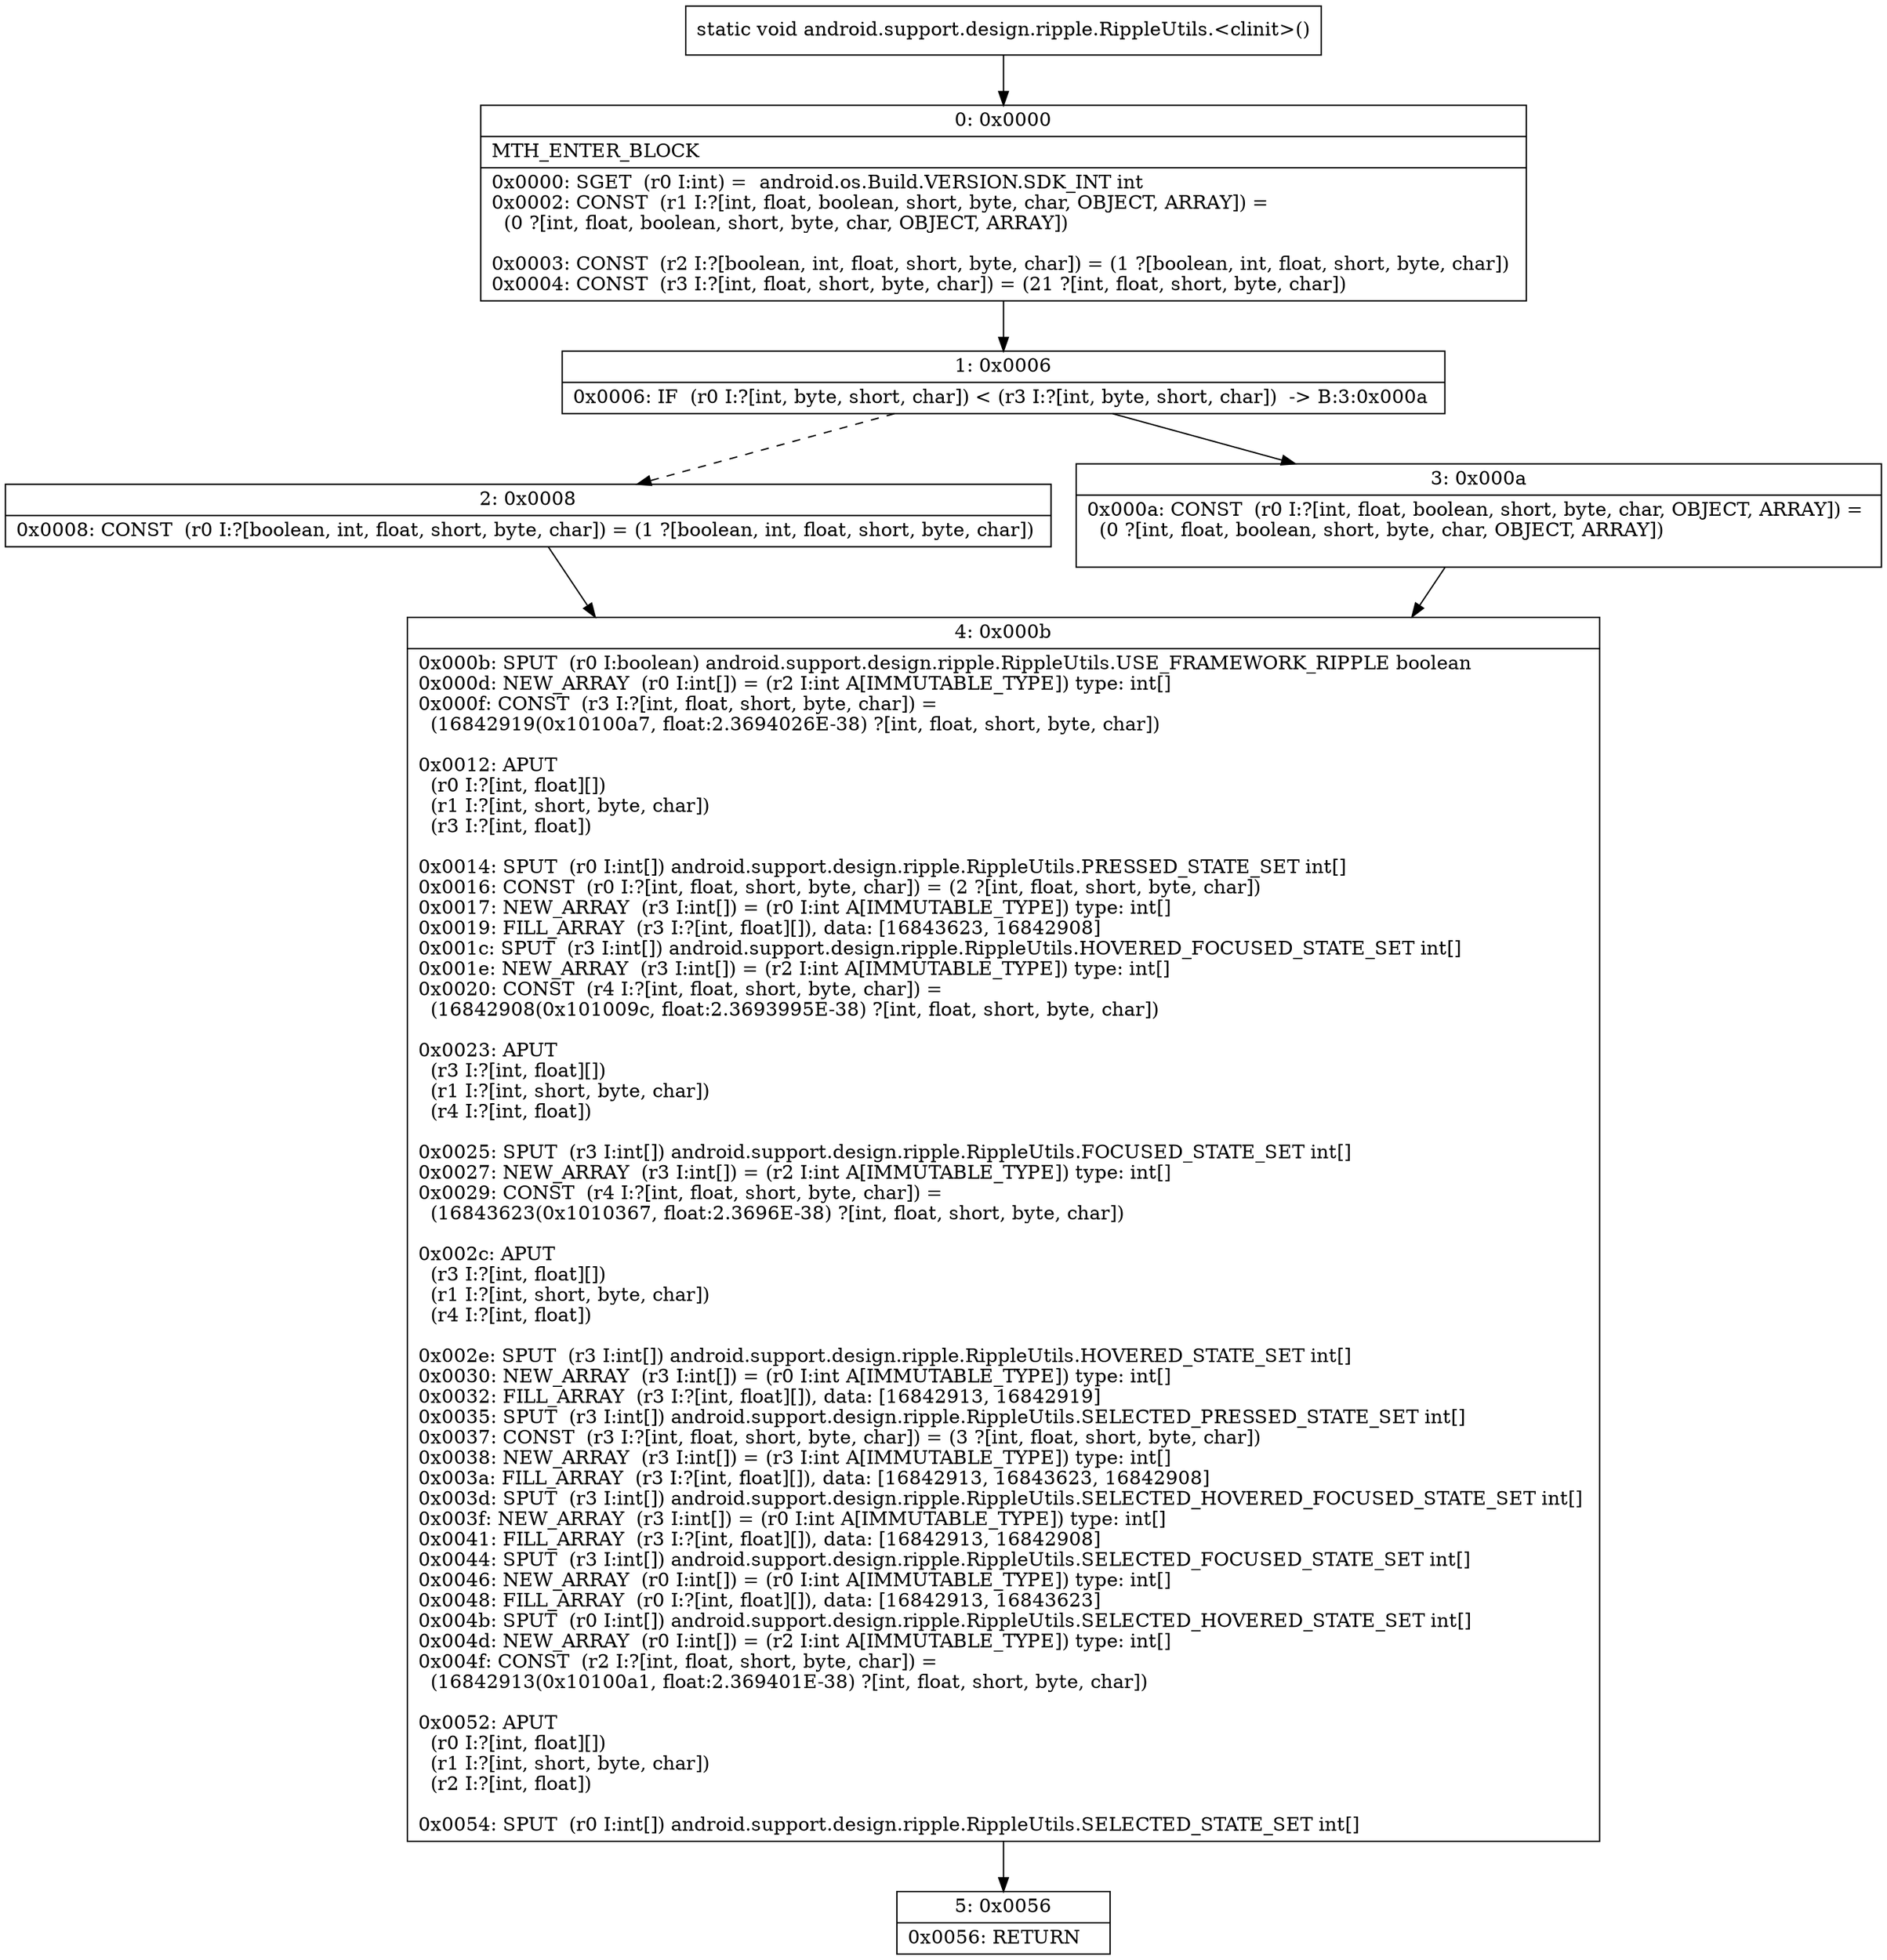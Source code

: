 digraph "CFG forandroid.support.design.ripple.RippleUtils.\<clinit\>()V" {
Node_0 [shape=record,label="{0\:\ 0x0000|MTH_ENTER_BLOCK\l|0x0000: SGET  (r0 I:int) =  android.os.Build.VERSION.SDK_INT int \l0x0002: CONST  (r1 I:?[int, float, boolean, short, byte, char, OBJECT, ARRAY]) = \l  (0 ?[int, float, boolean, short, byte, char, OBJECT, ARRAY])\l \l0x0003: CONST  (r2 I:?[boolean, int, float, short, byte, char]) = (1 ?[boolean, int, float, short, byte, char]) \l0x0004: CONST  (r3 I:?[int, float, short, byte, char]) = (21 ?[int, float, short, byte, char]) \l}"];
Node_1 [shape=record,label="{1\:\ 0x0006|0x0006: IF  (r0 I:?[int, byte, short, char]) \< (r3 I:?[int, byte, short, char])  \-\> B:3:0x000a \l}"];
Node_2 [shape=record,label="{2\:\ 0x0008|0x0008: CONST  (r0 I:?[boolean, int, float, short, byte, char]) = (1 ?[boolean, int, float, short, byte, char]) \l}"];
Node_3 [shape=record,label="{3\:\ 0x000a|0x000a: CONST  (r0 I:?[int, float, boolean, short, byte, char, OBJECT, ARRAY]) = \l  (0 ?[int, float, boolean, short, byte, char, OBJECT, ARRAY])\l \l}"];
Node_4 [shape=record,label="{4\:\ 0x000b|0x000b: SPUT  (r0 I:boolean) android.support.design.ripple.RippleUtils.USE_FRAMEWORK_RIPPLE boolean \l0x000d: NEW_ARRAY  (r0 I:int[]) = (r2 I:int A[IMMUTABLE_TYPE]) type: int[] \l0x000f: CONST  (r3 I:?[int, float, short, byte, char]) = \l  (16842919(0x10100a7, float:2.3694026E\-38) ?[int, float, short, byte, char])\l \l0x0012: APUT  \l  (r0 I:?[int, float][])\l  (r1 I:?[int, short, byte, char])\l  (r3 I:?[int, float])\l \l0x0014: SPUT  (r0 I:int[]) android.support.design.ripple.RippleUtils.PRESSED_STATE_SET int[] \l0x0016: CONST  (r0 I:?[int, float, short, byte, char]) = (2 ?[int, float, short, byte, char]) \l0x0017: NEW_ARRAY  (r3 I:int[]) = (r0 I:int A[IMMUTABLE_TYPE]) type: int[] \l0x0019: FILL_ARRAY  (r3 I:?[int, float][]), data: [16843623, 16842908] \l0x001c: SPUT  (r3 I:int[]) android.support.design.ripple.RippleUtils.HOVERED_FOCUSED_STATE_SET int[] \l0x001e: NEW_ARRAY  (r3 I:int[]) = (r2 I:int A[IMMUTABLE_TYPE]) type: int[] \l0x0020: CONST  (r4 I:?[int, float, short, byte, char]) = \l  (16842908(0x101009c, float:2.3693995E\-38) ?[int, float, short, byte, char])\l \l0x0023: APUT  \l  (r3 I:?[int, float][])\l  (r1 I:?[int, short, byte, char])\l  (r4 I:?[int, float])\l \l0x0025: SPUT  (r3 I:int[]) android.support.design.ripple.RippleUtils.FOCUSED_STATE_SET int[] \l0x0027: NEW_ARRAY  (r3 I:int[]) = (r2 I:int A[IMMUTABLE_TYPE]) type: int[] \l0x0029: CONST  (r4 I:?[int, float, short, byte, char]) = \l  (16843623(0x1010367, float:2.3696E\-38) ?[int, float, short, byte, char])\l \l0x002c: APUT  \l  (r3 I:?[int, float][])\l  (r1 I:?[int, short, byte, char])\l  (r4 I:?[int, float])\l \l0x002e: SPUT  (r3 I:int[]) android.support.design.ripple.RippleUtils.HOVERED_STATE_SET int[] \l0x0030: NEW_ARRAY  (r3 I:int[]) = (r0 I:int A[IMMUTABLE_TYPE]) type: int[] \l0x0032: FILL_ARRAY  (r3 I:?[int, float][]), data: [16842913, 16842919] \l0x0035: SPUT  (r3 I:int[]) android.support.design.ripple.RippleUtils.SELECTED_PRESSED_STATE_SET int[] \l0x0037: CONST  (r3 I:?[int, float, short, byte, char]) = (3 ?[int, float, short, byte, char]) \l0x0038: NEW_ARRAY  (r3 I:int[]) = (r3 I:int A[IMMUTABLE_TYPE]) type: int[] \l0x003a: FILL_ARRAY  (r3 I:?[int, float][]), data: [16842913, 16843623, 16842908] \l0x003d: SPUT  (r3 I:int[]) android.support.design.ripple.RippleUtils.SELECTED_HOVERED_FOCUSED_STATE_SET int[] \l0x003f: NEW_ARRAY  (r3 I:int[]) = (r0 I:int A[IMMUTABLE_TYPE]) type: int[] \l0x0041: FILL_ARRAY  (r3 I:?[int, float][]), data: [16842913, 16842908] \l0x0044: SPUT  (r3 I:int[]) android.support.design.ripple.RippleUtils.SELECTED_FOCUSED_STATE_SET int[] \l0x0046: NEW_ARRAY  (r0 I:int[]) = (r0 I:int A[IMMUTABLE_TYPE]) type: int[] \l0x0048: FILL_ARRAY  (r0 I:?[int, float][]), data: [16842913, 16843623] \l0x004b: SPUT  (r0 I:int[]) android.support.design.ripple.RippleUtils.SELECTED_HOVERED_STATE_SET int[] \l0x004d: NEW_ARRAY  (r0 I:int[]) = (r2 I:int A[IMMUTABLE_TYPE]) type: int[] \l0x004f: CONST  (r2 I:?[int, float, short, byte, char]) = \l  (16842913(0x10100a1, float:2.369401E\-38) ?[int, float, short, byte, char])\l \l0x0052: APUT  \l  (r0 I:?[int, float][])\l  (r1 I:?[int, short, byte, char])\l  (r2 I:?[int, float])\l \l0x0054: SPUT  (r0 I:int[]) android.support.design.ripple.RippleUtils.SELECTED_STATE_SET int[] \l}"];
Node_5 [shape=record,label="{5\:\ 0x0056|0x0056: RETURN   \l}"];
MethodNode[shape=record,label="{static void android.support.design.ripple.RippleUtils.\<clinit\>() }"];
MethodNode -> Node_0;
Node_0 -> Node_1;
Node_1 -> Node_2[style=dashed];
Node_1 -> Node_3;
Node_2 -> Node_4;
Node_3 -> Node_4;
Node_4 -> Node_5;
}

